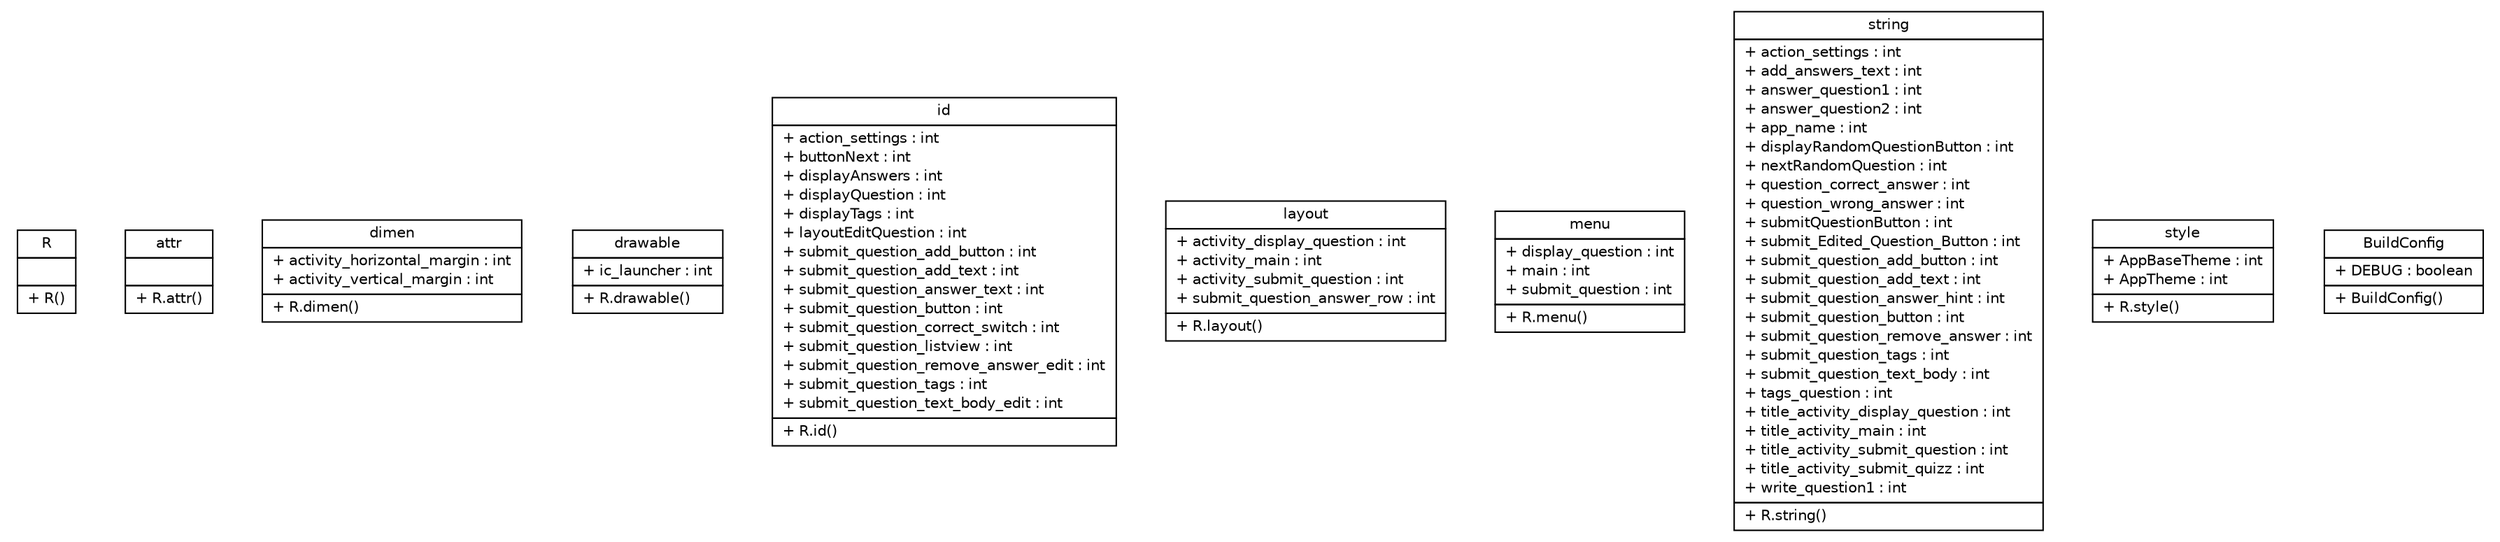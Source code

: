 #!/usr/local/bin/dot
#
# Class diagram 
# Generated by UMLGraph version R5_6_6-1-g9240c4 (http://www.umlgraph.org/)
#

digraph G {
	edge [fontname="Helvetica",fontsize=10,labelfontname="Helvetica",labelfontsize=10];
	node [fontname="Helvetica",fontsize=10,shape=plaintext];
	nodesep=0.25;
	ranksep=0.5;
	// epfl.sweng.R
	c160 [label=<<table title="epfl.sweng.R" border="0" cellborder="1" cellspacing="0" cellpadding="2" port="p" href="./R.html">
		<tr><td><table border="0" cellspacing="0" cellpadding="1">
<tr><td align="center" balign="center"> R </td></tr>
		</table></td></tr>
		<tr><td><table border="0" cellspacing="0" cellpadding="1">
<tr><td align="left" balign="left">  </td></tr>
		</table></td></tr>
		<tr><td><table border="0" cellspacing="0" cellpadding="1">
<tr><td align="left" balign="left"> + R() </td></tr>
		</table></td></tr>
		</table>>, URL="./R.html", fontname="Helvetica", fontcolor="black", fontsize=10.0];
	// epfl.sweng.R.attr
	c161 [label=<<table title="epfl.sweng.R.attr" border="0" cellborder="1" cellspacing="0" cellpadding="2" port="p" href="./R.attr.html">
		<tr><td><table border="0" cellspacing="0" cellpadding="1">
<tr><td align="center" balign="center"> attr </td></tr>
		</table></td></tr>
		<tr><td><table border="0" cellspacing="0" cellpadding="1">
<tr><td align="left" balign="left">  </td></tr>
		</table></td></tr>
		<tr><td><table border="0" cellspacing="0" cellpadding="1">
<tr><td align="left" balign="left"> + R.attr() </td></tr>
		</table></td></tr>
		</table>>, URL="./R.attr.html", fontname="Helvetica", fontcolor="black", fontsize=10.0];
	// epfl.sweng.R.dimen
	c162 [label=<<table title="epfl.sweng.R.dimen" border="0" cellborder="1" cellspacing="0" cellpadding="2" port="p" href="./R.dimen.html">
		<tr><td><table border="0" cellspacing="0" cellpadding="1">
<tr><td align="center" balign="center"> dimen </td></tr>
		</table></td></tr>
		<tr><td><table border="0" cellspacing="0" cellpadding="1">
<tr><td align="left" balign="left"> + activity_horizontal_margin : int </td></tr>
<tr><td align="left" balign="left"> + activity_vertical_margin : int </td></tr>
		</table></td></tr>
		<tr><td><table border="0" cellspacing="0" cellpadding="1">
<tr><td align="left" balign="left"> + R.dimen() </td></tr>
		</table></td></tr>
		</table>>, URL="./R.dimen.html", fontname="Helvetica", fontcolor="black", fontsize=10.0];
	// epfl.sweng.R.drawable
	c163 [label=<<table title="epfl.sweng.R.drawable" border="0" cellborder="1" cellspacing="0" cellpadding="2" port="p" href="./R.drawable.html">
		<tr><td><table border="0" cellspacing="0" cellpadding="1">
<tr><td align="center" balign="center"> drawable </td></tr>
		</table></td></tr>
		<tr><td><table border="0" cellspacing="0" cellpadding="1">
<tr><td align="left" balign="left"> + ic_launcher : int </td></tr>
		</table></td></tr>
		<tr><td><table border="0" cellspacing="0" cellpadding="1">
<tr><td align="left" balign="left"> + R.drawable() </td></tr>
		</table></td></tr>
		</table>>, URL="./R.drawable.html", fontname="Helvetica", fontcolor="black", fontsize=10.0];
	// epfl.sweng.R.id
	c164 [label=<<table title="epfl.sweng.R.id" border="0" cellborder="1" cellspacing="0" cellpadding="2" port="p" href="./R.id.html">
		<tr><td><table border="0" cellspacing="0" cellpadding="1">
<tr><td align="center" balign="center"> id </td></tr>
		</table></td></tr>
		<tr><td><table border="0" cellspacing="0" cellpadding="1">
<tr><td align="left" balign="left"> + action_settings : int </td></tr>
<tr><td align="left" balign="left"> + buttonNext : int </td></tr>
<tr><td align="left" balign="left"> + displayAnswers : int </td></tr>
<tr><td align="left" balign="left"> + displayQuestion : int </td></tr>
<tr><td align="left" balign="left"> + displayTags : int </td></tr>
<tr><td align="left" balign="left"> + layoutEditQuestion : int </td></tr>
<tr><td align="left" balign="left"> + submit_question_add_button : int </td></tr>
<tr><td align="left" balign="left"> + submit_question_add_text : int </td></tr>
<tr><td align="left" balign="left"> + submit_question_answer_text : int </td></tr>
<tr><td align="left" balign="left"> + submit_question_button : int </td></tr>
<tr><td align="left" balign="left"> + submit_question_correct_switch : int </td></tr>
<tr><td align="left" balign="left"> + submit_question_listview : int </td></tr>
<tr><td align="left" balign="left"> + submit_question_remove_answer_edit : int </td></tr>
<tr><td align="left" balign="left"> + submit_question_tags : int </td></tr>
<tr><td align="left" balign="left"> + submit_question_text_body_edit : int </td></tr>
		</table></td></tr>
		<tr><td><table border="0" cellspacing="0" cellpadding="1">
<tr><td align="left" balign="left"> + R.id() </td></tr>
		</table></td></tr>
		</table>>, URL="./R.id.html", fontname="Helvetica", fontcolor="black", fontsize=10.0];
	// epfl.sweng.R.layout
	c165 [label=<<table title="epfl.sweng.R.layout" border="0" cellborder="1" cellspacing="0" cellpadding="2" port="p" href="./R.layout.html">
		<tr><td><table border="0" cellspacing="0" cellpadding="1">
<tr><td align="center" balign="center"> layout </td></tr>
		</table></td></tr>
		<tr><td><table border="0" cellspacing="0" cellpadding="1">
<tr><td align="left" balign="left"> + activity_display_question : int </td></tr>
<tr><td align="left" balign="left"> + activity_main : int </td></tr>
<tr><td align="left" balign="left"> + activity_submit_question : int </td></tr>
<tr><td align="left" balign="left"> + submit_question_answer_row : int </td></tr>
		</table></td></tr>
		<tr><td><table border="0" cellspacing="0" cellpadding="1">
<tr><td align="left" balign="left"> + R.layout() </td></tr>
		</table></td></tr>
		</table>>, URL="./R.layout.html", fontname="Helvetica", fontcolor="black", fontsize=10.0];
	// epfl.sweng.R.menu
	c166 [label=<<table title="epfl.sweng.R.menu" border="0" cellborder="1" cellspacing="0" cellpadding="2" port="p" href="./R.menu.html">
		<tr><td><table border="0" cellspacing="0" cellpadding="1">
<tr><td align="center" balign="center"> menu </td></tr>
		</table></td></tr>
		<tr><td><table border="0" cellspacing="0" cellpadding="1">
<tr><td align="left" balign="left"> + display_question : int </td></tr>
<tr><td align="left" balign="left"> + main : int </td></tr>
<tr><td align="left" balign="left"> + submit_question : int </td></tr>
		</table></td></tr>
		<tr><td><table border="0" cellspacing="0" cellpadding="1">
<tr><td align="left" balign="left"> + R.menu() </td></tr>
		</table></td></tr>
		</table>>, URL="./R.menu.html", fontname="Helvetica", fontcolor="black", fontsize=10.0];
	// epfl.sweng.R.string
	c167 [label=<<table title="epfl.sweng.R.string" border="0" cellborder="1" cellspacing="0" cellpadding="2" port="p" href="./R.string.html">
		<tr><td><table border="0" cellspacing="0" cellpadding="1">
<tr><td align="center" balign="center"> string </td></tr>
		</table></td></tr>
		<tr><td><table border="0" cellspacing="0" cellpadding="1">
<tr><td align="left" balign="left"> + action_settings : int </td></tr>
<tr><td align="left" balign="left"> + add_answers_text : int </td></tr>
<tr><td align="left" balign="left"> + answer_question1 : int </td></tr>
<tr><td align="left" balign="left"> + answer_question2 : int </td></tr>
<tr><td align="left" balign="left"> + app_name : int </td></tr>
<tr><td align="left" balign="left"> + displayRandomQuestionButton : int </td></tr>
<tr><td align="left" balign="left"> + nextRandomQuestion : int </td></tr>
<tr><td align="left" balign="left"> + question_correct_answer : int </td></tr>
<tr><td align="left" balign="left"> + question_wrong_answer : int </td></tr>
<tr><td align="left" balign="left"> + submitQuestionButton : int </td></tr>
<tr><td align="left" balign="left"> + submit_Edited_Question_Button : int </td></tr>
<tr><td align="left" balign="left"> + submit_question_add_button : int </td></tr>
<tr><td align="left" balign="left"> + submit_question_add_text : int </td></tr>
<tr><td align="left" balign="left"> + submit_question_answer_hint : int </td></tr>
<tr><td align="left" balign="left"> + submit_question_button : int </td></tr>
<tr><td align="left" balign="left"> + submit_question_remove_answer : int </td></tr>
<tr><td align="left" balign="left"> + submit_question_tags : int </td></tr>
<tr><td align="left" balign="left"> + submit_question_text_body : int </td></tr>
<tr><td align="left" balign="left"> + tags_question : int </td></tr>
<tr><td align="left" balign="left"> + title_activity_display_question : int </td></tr>
<tr><td align="left" balign="left"> + title_activity_main : int </td></tr>
<tr><td align="left" balign="left"> + title_activity_submit_question : int </td></tr>
<tr><td align="left" balign="left"> + title_activity_submit_quizz : int </td></tr>
<tr><td align="left" balign="left"> + write_question1 : int </td></tr>
		</table></td></tr>
		<tr><td><table border="0" cellspacing="0" cellpadding="1">
<tr><td align="left" balign="left"> + R.string() </td></tr>
		</table></td></tr>
		</table>>, URL="./R.string.html", fontname="Helvetica", fontcolor="black", fontsize=10.0];
	// epfl.sweng.R.style
	c168 [label=<<table title="epfl.sweng.R.style" border="0" cellborder="1" cellspacing="0" cellpadding="2" port="p" href="./R.style.html">
		<tr><td><table border="0" cellspacing="0" cellpadding="1">
<tr><td align="center" balign="center"> style </td></tr>
		</table></td></tr>
		<tr><td><table border="0" cellspacing="0" cellpadding="1">
<tr><td align="left" balign="left"> + AppBaseTheme : int </td></tr>
<tr><td align="left" balign="left"> + AppTheme : int </td></tr>
		</table></td></tr>
		<tr><td><table border="0" cellspacing="0" cellpadding="1">
<tr><td align="left" balign="left"> + R.style() </td></tr>
		</table></td></tr>
		</table>>, URL="./R.style.html", fontname="Helvetica", fontcolor="black", fontsize=10.0];
	// epfl.sweng.BuildConfig
	c169 [label=<<table title="epfl.sweng.BuildConfig" border="0" cellborder="1" cellspacing="0" cellpadding="2" port="p" href="./BuildConfig.html">
		<tr><td><table border="0" cellspacing="0" cellpadding="1">
<tr><td align="center" balign="center"> BuildConfig </td></tr>
		</table></td></tr>
		<tr><td><table border="0" cellspacing="0" cellpadding="1">
<tr><td align="left" balign="left"> + DEBUG : boolean </td></tr>
		</table></td></tr>
		<tr><td><table border="0" cellspacing="0" cellpadding="1">
<tr><td align="left" balign="left"> + BuildConfig() </td></tr>
		</table></td></tr>
		</table>>, URL="./BuildConfig.html", fontname="Helvetica", fontcolor="black", fontsize=10.0];
}

